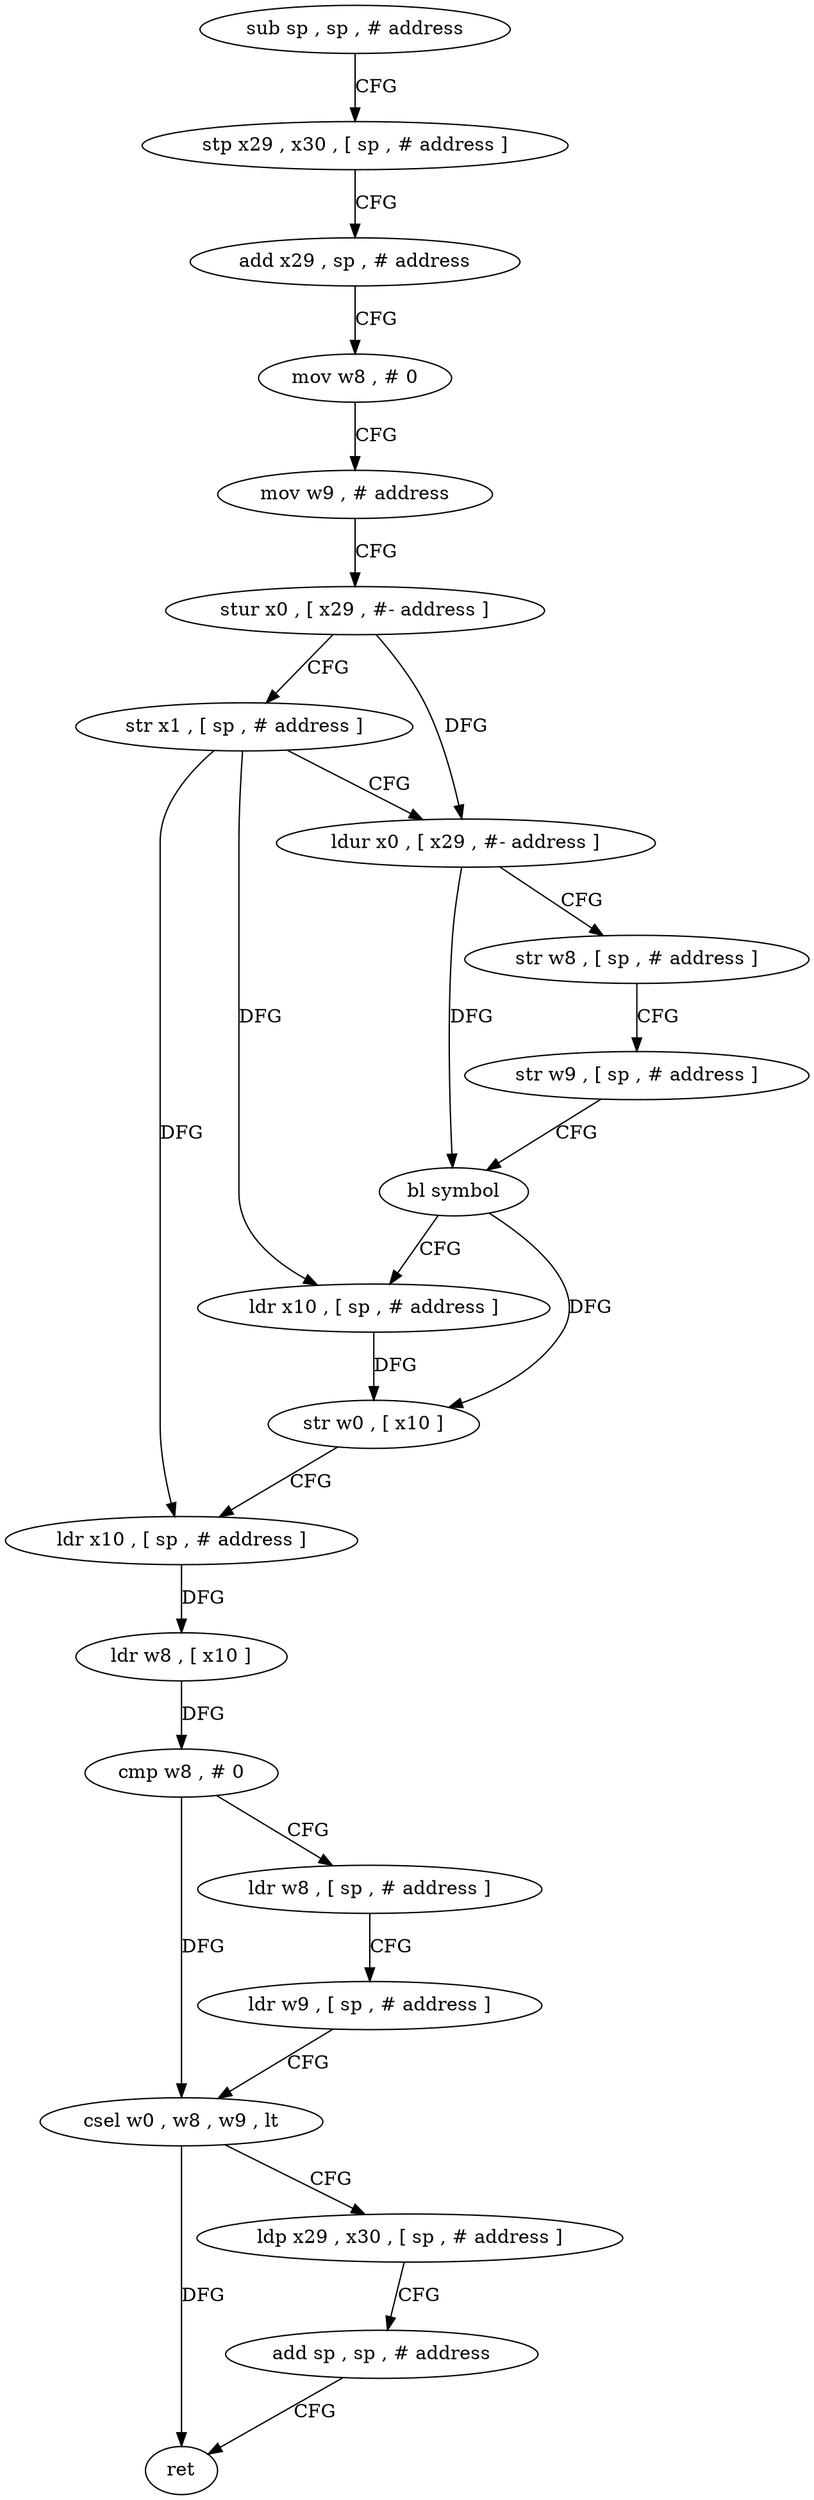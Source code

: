 digraph "func" {
"4218968" [label = "sub sp , sp , # address" ]
"4218972" [label = "stp x29 , x30 , [ sp , # address ]" ]
"4218976" [label = "add x29 , sp , # address" ]
"4218980" [label = "mov w8 , # 0" ]
"4218984" [label = "mov w9 , # address" ]
"4218988" [label = "stur x0 , [ x29 , #- address ]" ]
"4218992" [label = "str x1 , [ sp , # address ]" ]
"4218996" [label = "ldur x0 , [ x29 , #- address ]" ]
"4219000" [label = "str w8 , [ sp , # address ]" ]
"4219004" [label = "str w9 , [ sp , # address ]" ]
"4219008" [label = "bl symbol" ]
"4219012" [label = "ldr x10 , [ sp , # address ]" ]
"4219016" [label = "str w0 , [ x10 ]" ]
"4219020" [label = "ldr x10 , [ sp , # address ]" ]
"4219024" [label = "ldr w8 , [ x10 ]" ]
"4219028" [label = "cmp w8 , # 0" ]
"4219032" [label = "ldr w8 , [ sp , # address ]" ]
"4219036" [label = "ldr w9 , [ sp , # address ]" ]
"4219040" [label = "csel w0 , w8 , w9 , lt" ]
"4219044" [label = "ldp x29 , x30 , [ sp , # address ]" ]
"4219048" [label = "add sp , sp , # address" ]
"4219052" [label = "ret" ]
"4218968" -> "4218972" [ label = "CFG" ]
"4218972" -> "4218976" [ label = "CFG" ]
"4218976" -> "4218980" [ label = "CFG" ]
"4218980" -> "4218984" [ label = "CFG" ]
"4218984" -> "4218988" [ label = "CFG" ]
"4218988" -> "4218992" [ label = "CFG" ]
"4218988" -> "4218996" [ label = "DFG" ]
"4218992" -> "4218996" [ label = "CFG" ]
"4218992" -> "4219012" [ label = "DFG" ]
"4218992" -> "4219020" [ label = "DFG" ]
"4218996" -> "4219000" [ label = "CFG" ]
"4218996" -> "4219008" [ label = "DFG" ]
"4219000" -> "4219004" [ label = "CFG" ]
"4219004" -> "4219008" [ label = "CFG" ]
"4219008" -> "4219012" [ label = "CFG" ]
"4219008" -> "4219016" [ label = "DFG" ]
"4219012" -> "4219016" [ label = "DFG" ]
"4219016" -> "4219020" [ label = "CFG" ]
"4219020" -> "4219024" [ label = "DFG" ]
"4219024" -> "4219028" [ label = "DFG" ]
"4219028" -> "4219032" [ label = "CFG" ]
"4219028" -> "4219040" [ label = "DFG" ]
"4219032" -> "4219036" [ label = "CFG" ]
"4219036" -> "4219040" [ label = "CFG" ]
"4219040" -> "4219044" [ label = "CFG" ]
"4219040" -> "4219052" [ label = "DFG" ]
"4219044" -> "4219048" [ label = "CFG" ]
"4219048" -> "4219052" [ label = "CFG" ]
}
